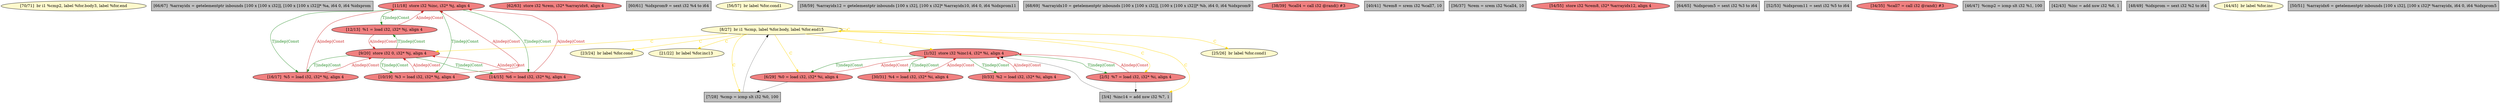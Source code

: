 
digraph G {


node1265 [fillcolor=lemonchiffon,label="[70/71]  br i1 %cmp2, label %for.body3, label %for.end",shape=ellipse,style=filled ]
node1259 [fillcolor=grey,label="[66/67]  %arrayidx = getelementptr inbounds [100 x [100 x i32]], [100 x [100 x i32]]* %a, i64 0, i64 %idxprom",shape=rectangle,style=filled ]
node1257 [fillcolor=lightcoral,label="[11/18]  store i32 %inc, i32* %j, align 4",shape=ellipse,style=filled ]
node1256 [fillcolor=lightcoral,label="[62/63]  store i32 %rem, i32* %arrayidx6, align 4",shape=ellipse,style=filled ]
node1255 [fillcolor=grey,label="[60/61]  %idxprom9 = sext i32 %4 to i64",shape=rectangle,style=filled ]
node1262 [fillcolor=lightcoral,label="[12/13]  %1 = load i32, i32* %j, align 4",shape=ellipse,style=filled ]
node1252 [fillcolor=lemonchiffon,label="[56/57]  br label %for.cond1",shape=ellipse,style=filled ]
node1250 [fillcolor=lightcoral,label="[16/17]  %5 = load i32, i32* %j, align 4",shape=ellipse,style=filled ]
node1249 [fillcolor=lightcoral,label="[1/32]  store i32 %inc14, i32* %i, align 4",shape=ellipse,style=filled ]
node1248 [fillcolor=lightcoral,label="[6/29]  %0 = load i32, i32* %i, align 4",shape=ellipse,style=filled ]
node1261 [fillcolor=lightcoral,label="[10/19]  %3 = load i32, i32* %j, align 4",shape=ellipse,style=filled ]
node1254 [fillcolor=grey,label="[58/59]  %arrayidx12 = getelementptr inbounds [100 x i32], [100 x i32]* %arrayidx10, i64 0, i64 %idxprom11",shape=rectangle,style=filled ]
node1236 [fillcolor=grey,label="[3/4]  %inc14 = add nsw i32 %7, 1",shape=rectangle,style=filled ]
node1263 [fillcolor=grey,label="[68/69]  %arrayidx10 = getelementptr inbounds [100 x [100 x i32]], [100 x [100 x i32]]* %b, i64 0, i64 %idxprom9",shape=rectangle,style=filled ]
node1233 [fillcolor=lightcoral,label="[38/39]  %call4 = call i32 @rand() #3",shape=ellipse,style=filled ]
node1247 [fillcolor=lightcoral,label="[14/15]  %6 = load i32, i32* %j, align 4",shape=ellipse,style=filled ]
node1235 [fillcolor=grey,label="[40/41]  %rem8 = srem i32 %call7, 10",shape=rectangle,style=filled ]
node1232 [fillcolor=grey,label="[36/37]  %rem = srem i32 %call4, 10",shape=rectangle,style=filled ]
node1260 [fillcolor=lemonchiffon,label="[25/26]  br label %for.cond1",shape=ellipse,style=filled ]
node1251 [fillcolor=lightcoral,label="[54/55]  store i32 %rem8, i32* %arrayidx12, align 4",shape=ellipse,style=filled ]
node1230 [fillcolor=lightcoral,label="[0/33]  %2 = load i32, i32* %i, align 4",shape=ellipse,style=filled ]
node1264 [fillcolor=lightcoral,label="[9/20]  store i32 0, i32* %j, align 4",shape=ellipse,style=filled ]
node1258 [fillcolor=grey,label="[64/65]  %idxprom5 = sext i32 %3 to i64",shape=rectangle,style=filled ]
node1246 [fillcolor=grey,label="[52/53]  %idxprom11 = sext i32 %5 to i64",shape=rectangle,style=filled ]
node1239 [fillcolor=lightcoral,label="[2/5]  %7 = load i32, i32* %i, align 4",shape=ellipse,style=filled ]
node1253 [fillcolor=lightcoral,label="[30/31]  %4 = load i32, i32* %i, align 4",shape=ellipse,style=filled ]
node1231 [fillcolor=lightcoral,label="[34/35]  %call7 = call i32 @rand() #3",shape=ellipse,style=filled ]
node1242 [fillcolor=grey,label="[46/47]  %cmp2 = icmp slt i32 %1, 100",shape=rectangle,style=filled ]
node1237 [fillcolor=lemonchiffon,label="[8/27]  br i1 %cmp, label %for.body, label %for.end15",shape=ellipse,style=filled ]
node1238 [fillcolor=grey,label="[42/43]  %inc = add nsw i32 %6, 1",shape=rectangle,style=filled ]
node1234 [fillcolor=lemonchiffon,label="[23/24]  br label %for.cond",shape=ellipse,style=filled ]
node1243 [fillcolor=grey,label="[48/49]  %idxprom = sext i32 %2 to i64",shape=rectangle,style=filled ]
node1240 [fillcolor=lemonchiffon,label="[21/22]  br label %for.inc13",shape=ellipse,style=filled ]
node1241 [fillcolor=lemonchiffon,label="[44/45]  br label %for.inc",shape=ellipse,style=filled ]
node1244 [fillcolor=grey,label="[50/51]  %arrayidx6 = getelementptr inbounds [100 x i32], [100 x i32]* %arrayidx, i64 0, i64 %idxprom5",shape=rectangle,style=filled ]
node1245 [fillcolor=grey,label="[7/28]  %cmp = icmp slt i32 %0, 100",shape=rectangle,style=filled ]

node1237->node1248 [style=solid,color=gold,label="C",penwidth=1.0,fontcolor=gold ]
node1237->node1237 [style=solid,color=gold,label="C",penwidth=1.0,fontcolor=gold ]
node1237->node1260 [style=solid,color=gold,label="C",penwidth=1.0,fontcolor=gold ]
node1249->node1253 [style=solid,color=forestgreen,label="T|indep|Const",penwidth=1.0,fontcolor=forestgreen ]
node1239->node1236 [style=solid,color=black,label="",penwidth=0.5,fontcolor=black ]
node1262->node1264 [style=solid,color=firebrick3,label="A|indep|Const",penwidth=1.0,fontcolor=firebrick3 ]
node1248->node1245 [style=solid,color=black,label="",penwidth=0.5,fontcolor=black ]
node1249->node1230 [style=solid,color=forestgreen,label="T|indep|Const",penwidth=1.0,fontcolor=forestgreen ]
node1237->node1240 [style=solid,color=gold,label="C",penwidth=1.0,fontcolor=gold ]
node1237->node1234 [style=solid,color=gold,label="C",penwidth=1.0,fontcolor=gold ]
node1247->node1264 [style=solid,color=firebrick3,label="A|indep|Const",penwidth=1.0,fontcolor=firebrick3 ]
node1257->node1250 [style=solid,color=forestgreen,label="T|indep|Const",penwidth=1.0,fontcolor=forestgreen ]
node1253->node1249 [style=solid,color=firebrick3,label="A|indep|Const",penwidth=1.0,fontcolor=firebrick3 ]
node1249->node1239 [style=solid,color=forestgreen,label="T|indep|Const",penwidth=1.0,fontcolor=forestgreen ]
node1257->node1261 [style=solid,color=forestgreen,label="T|indep|Const",penwidth=1.0,fontcolor=forestgreen ]
node1257->node1262 [style=solid,color=forestgreen,label="T|indep|Const",penwidth=1.0,fontcolor=forestgreen ]
node1262->node1257 [style=solid,color=firebrick3,label="A|indep|Const",penwidth=1.0,fontcolor=firebrick3 ]
node1239->node1249 [style=solid,color=firebrick3,label="A|indep|Const",penwidth=1.0,fontcolor=firebrick3 ]
node1261->node1257 [style=solid,color=firebrick3,label="A|indep|Const",penwidth=1.0,fontcolor=firebrick3 ]
node1237->node1264 [style=solid,color=gold,label="C",penwidth=1.0,fontcolor=gold ]
node1236->node1249 [style=solid,color=black,label="",penwidth=0.5,fontcolor=black ]
node1261->node1264 [style=solid,color=firebrick3,label="A|indep|Const",penwidth=1.0,fontcolor=firebrick3 ]
node1264->node1261 [style=solid,color=forestgreen,label="T|indep|Const",penwidth=1.0,fontcolor=forestgreen ]
node1237->node1245 [style=solid,color=gold,label="C",penwidth=1.0,fontcolor=gold ]
node1245->node1237 [style=solid,color=black,label="",penwidth=0.5,fontcolor=black ]
node1247->node1257 [style=solid,color=firebrick3,label="A|indep|Const",penwidth=1.0,fontcolor=firebrick3 ]
node1257->node1247 [style=solid,color=forestgreen,label="T|indep|Const",penwidth=1.0,fontcolor=forestgreen ]
node1237->node1239 [style=solid,color=gold,label="C",penwidth=1.0,fontcolor=gold ]
node1250->node1264 [style=solid,color=firebrick3,label="A|indep|Const",penwidth=1.0,fontcolor=firebrick3 ]
node1230->node1249 [style=solid,color=firebrick3,label="A|indep|Const",penwidth=1.0,fontcolor=firebrick3 ]
node1249->node1248 [style=solid,color=forestgreen,label="T|indep|Const",penwidth=1.0,fontcolor=forestgreen ]
node1237->node1236 [style=solid,color=gold,label="C",penwidth=1.0,fontcolor=gold ]
node1264->node1250 [style=solid,color=forestgreen,label="T|indep|Const",penwidth=1.0,fontcolor=forestgreen ]
node1248->node1249 [style=solid,color=firebrick3,label="A|indep|Const",penwidth=1.0,fontcolor=firebrick3 ]
node1264->node1247 [style=solid,color=forestgreen,label="T|indep|Const",penwidth=1.0,fontcolor=forestgreen ]
node1264->node1262 [style=solid,color=forestgreen,label="T|indep|Const",penwidth=1.0,fontcolor=forestgreen ]
node1237->node1249 [style=solid,color=gold,label="C",penwidth=1.0,fontcolor=gold ]
node1250->node1257 [style=solid,color=firebrick3,label="A|indep|Const",penwidth=1.0,fontcolor=firebrick3 ]


}
